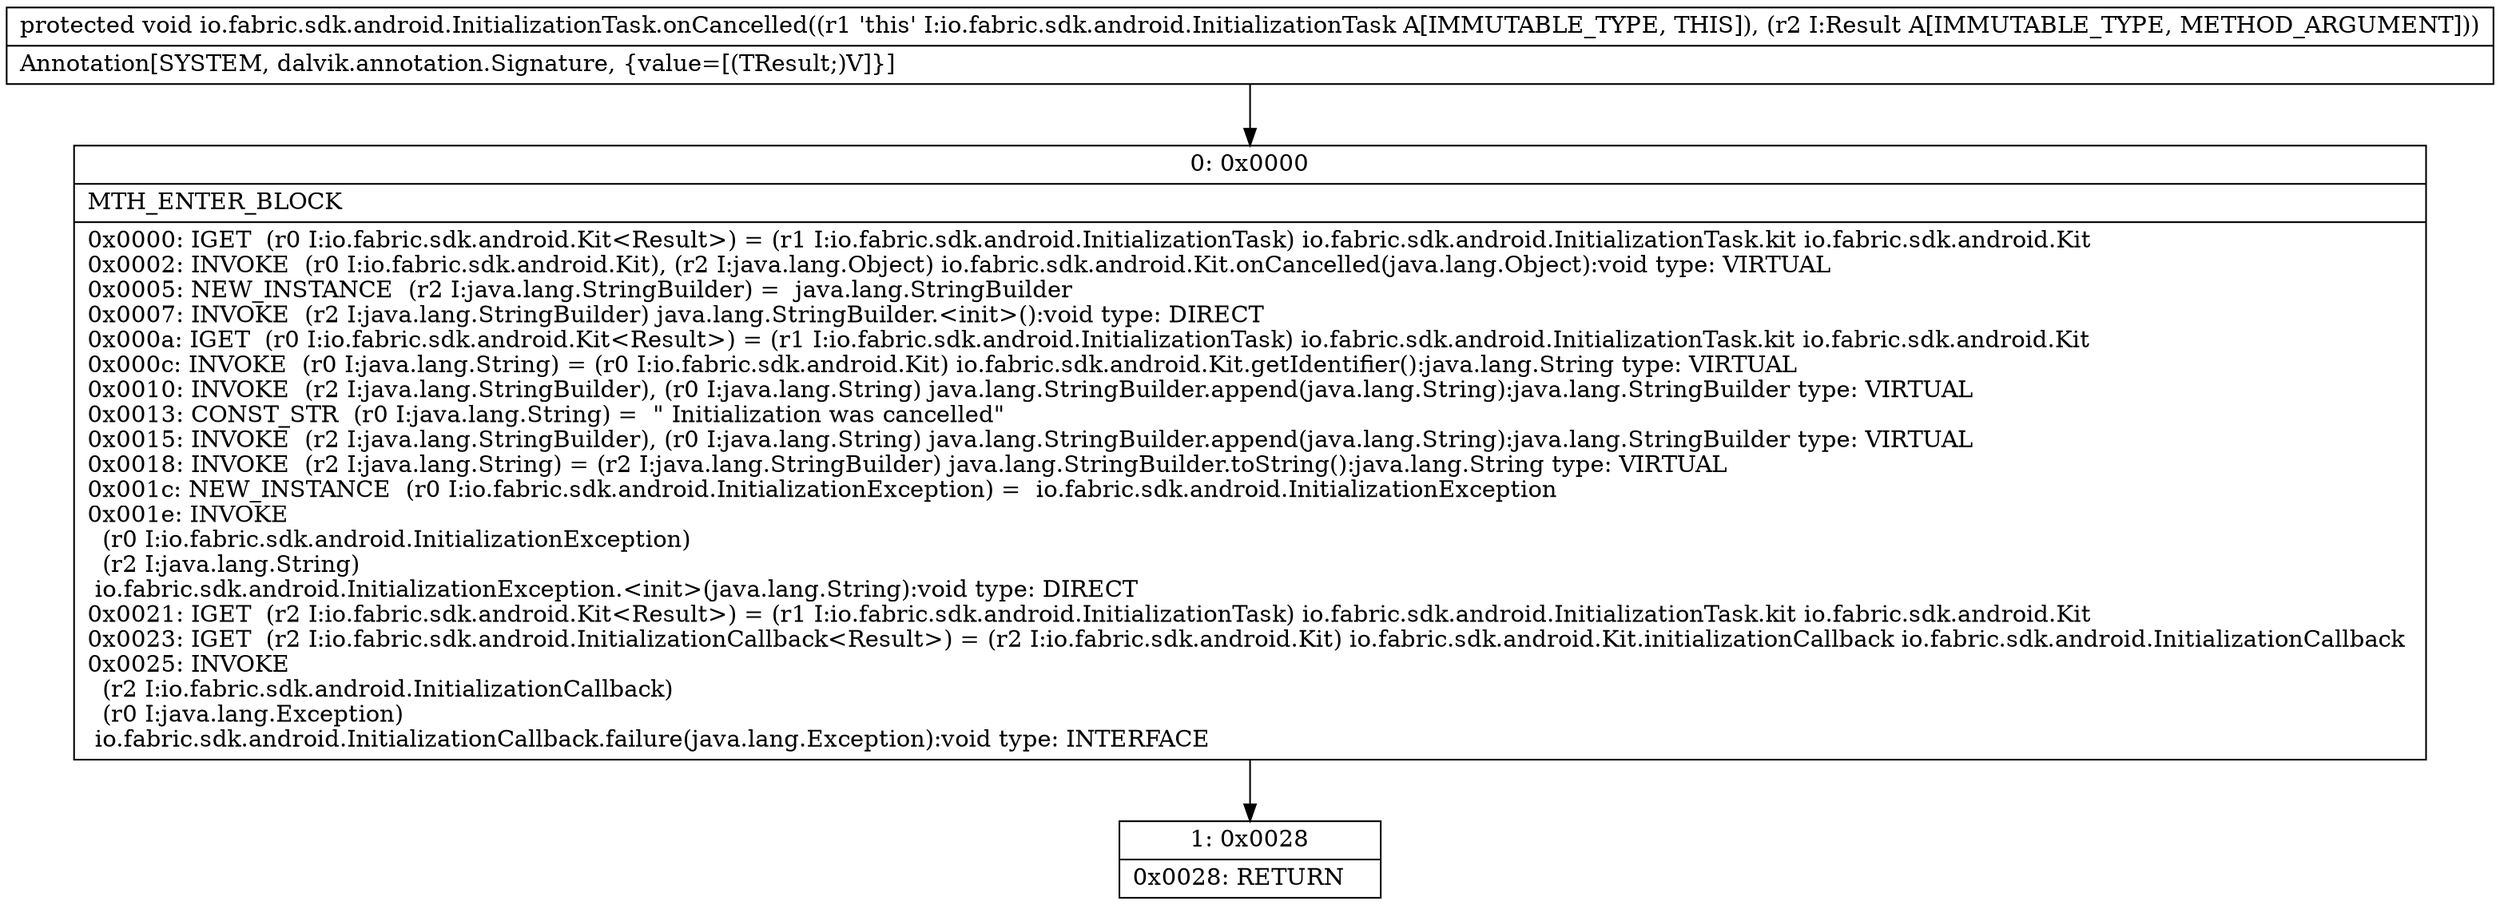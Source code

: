 digraph "CFG forio.fabric.sdk.android.InitializationTask.onCancelled(Ljava\/lang\/Object;)V" {
Node_0 [shape=record,label="{0\:\ 0x0000|MTH_ENTER_BLOCK\l|0x0000: IGET  (r0 I:io.fabric.sdk.android.Kit\<Result\>) = (r1 I:io.fabric.sdk.android.InitializationTask) io.fabric.sdk.android.InitializationTask.kit io.fabric.sdk.android.Kit \l0x0002: INVOKE  (r0 I:io.fabric.sdk.android.Kit), (r2 I:java.lang.Object) io.fabric.sdk.android.Kit.onCancelled(java.lang.Object):void type: VIRTUAL \l0x0005: NEW_INSTANCE  (r2 I:java.lang.StringBuilder) =  java.lang.StringBuilder \l0x0007: INVOKE  (r2 I:java.lang.StringBuilder) java.lang.StringBuilder.\<init\>():void type: DIRECT \l0x000a: IGET  (r0 I:io.fabric.sdk.android.Kit\<Result\>) = (r1 I:io.fabric.sdk.android.InitializationTask) io.fabric.sdk.android.InitializationTask.kit io.fabric.sdk.android.Kit \l0x000c: INVOKE  (r0 I:java.lang.String) = (r0 I:io.fabric.sdk.android.Kit) io.fabric.sdk.android.Kit.getIdentifier():java.lang.String type: VIRTUAL \l0x0010: INVOKE  (r2 I:java.lang.StringBuilder), (r0 I:java.lang.String) java.lang.StringBuilder.append(java.lang.String):java.lang.StringBuilder type: VIRTUAL \l0x0013: CONST_STR  (r0 I:java.lang.String) =  \" Initialization was cancelled\" \l0x0015: INVOKE  (r2 I:java.lang.StringBuilder), (r0 I:java.lang.String) java.lang.StringBuilder.append(java.lang.String):java.lang.StringBuilder type: VIRTUAL \l0x0018: INVOKE  (r2 I:java.lang.String) = (r2 I:java.lang.StringBuilder) java.lang.StringBuilder.toString():java.lang.String type: VIRTUAL \l0x001c: NEW_INSTANCE  (r0 I:io.fabric.sdk.android.InitializationException) =  io.fabric.sdk.android.InitializationException \l0x001e: INVOKE  \l  (r0 I:io.fabric.sdk.android.InitializationException)\l  (r2 I:java.lang.String)\l io.fabric.sdk.android.InitializationException.\<init\>(java.lang.String):void type: DIRECT \l0x0021: IGET  (r2 I:io.fabric.sdk.android.Kit\<Result\>) = (r1 I:io.fabric.sdk.android.InitializationTask) io.fabric.sdk.android.InitializationTask.kit io.fabric.sdk.android.Kit \l0x0023: IGET  (r2 I:io.fabric.sdk.android.InitializationCallback\<Result\>) = (r2 I:io.fabric.sdk.android.Kit) io.fabric.sdk.android.Kit.initializationCallback io.fabric.sdk.android.InitializationCallback \l0x0025: INVOKE  \l  (r2 I:io.fabric.sdk.android.InitializationCallback)\l  (r0 I:java.lang.Exception)\l io.fabric.sdk.android.InitializationCallback.failure(java.lang.Exception):void type: INTERFACE \l}"];
Node_1 [shape=record,label="{1\:\ 0x0028|0x0028: RETURN   \l}"];
MethodNode[shape=record,label="{protected void io.fabric.sdk.android.InitializationTask.onCancelled((r1 'this' I:io.fabric.sdk.android.InitializationTask A[IMMUTABLE_TYPE, THIS]), (r2 I:Result A[IMMUTABLE_TYPE, METHOD_ARGUMENT]))  | Annotation[SYSTEM, dalvik.annotation.Signature, \{value=[(TResult;)V]\}]\l}"];
MethodNode -> Node_0;
Node_0 -> Node_1;
}

